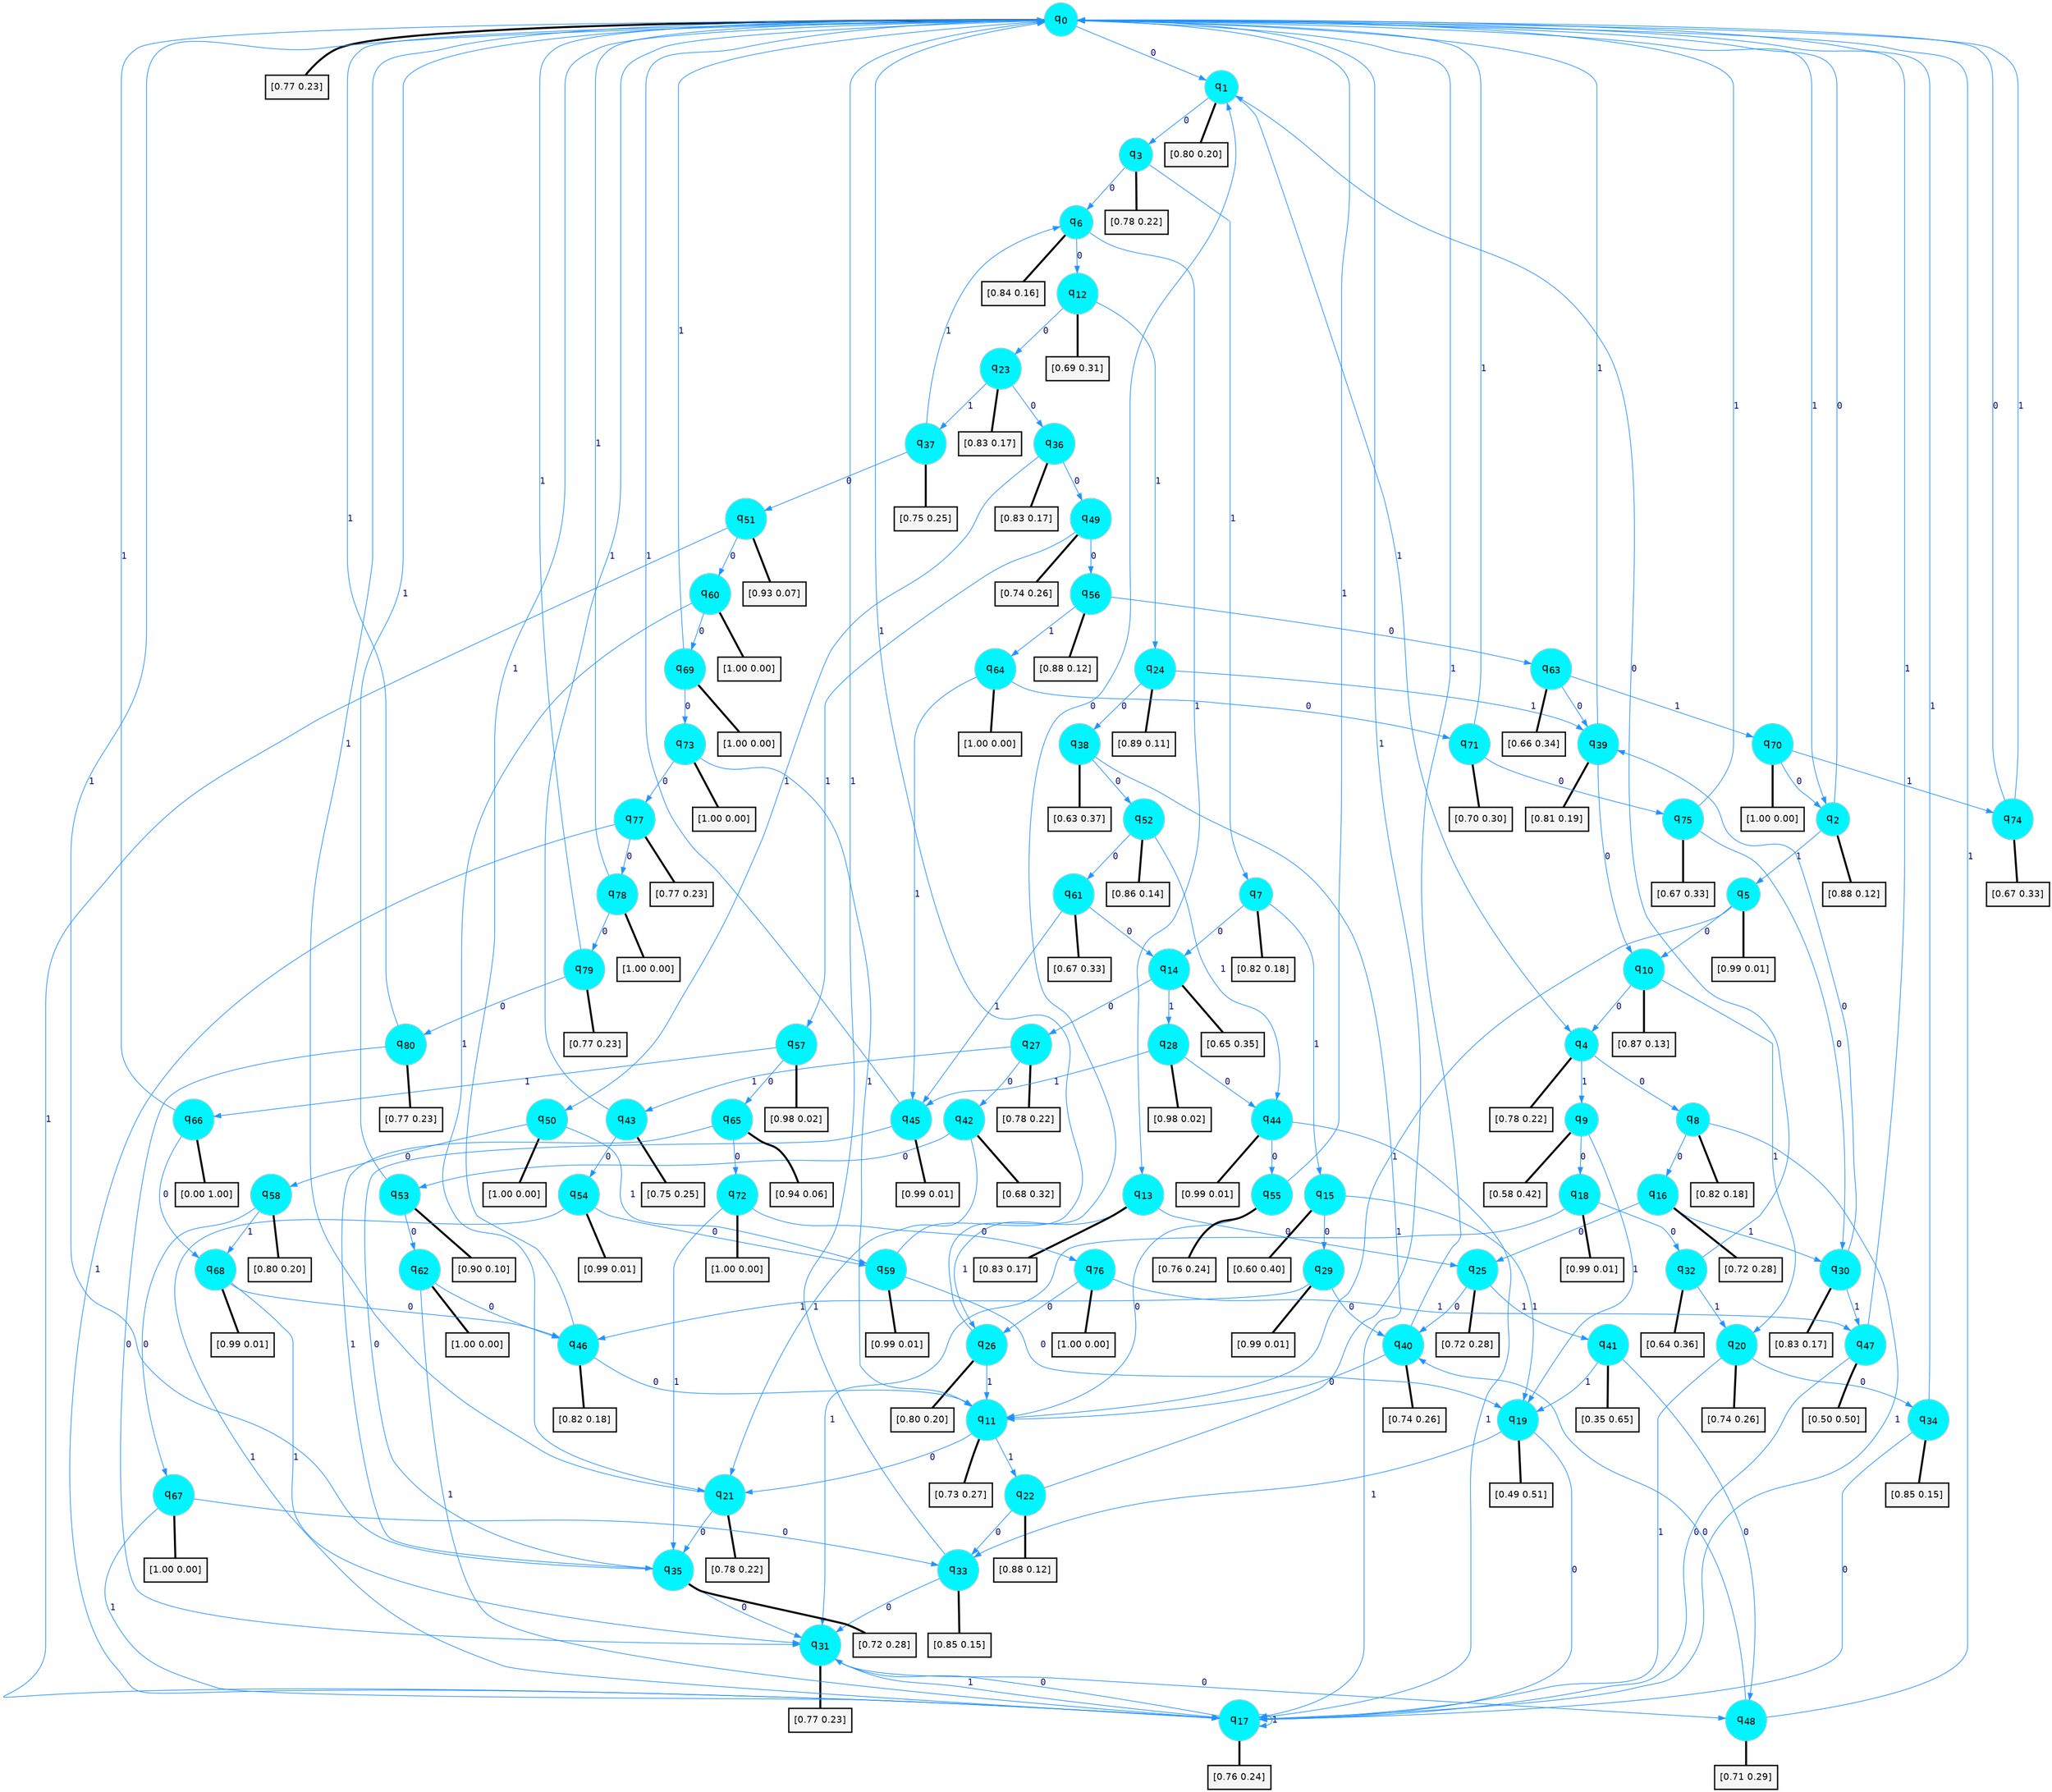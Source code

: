 digraph G {
graph [
bgcolor=transparent, dpi=300, rankdir=TD, size="40,25"];
node [
color=gray, fillcolor=turquoise1, fontcolor=black, fontname=Helvetica, fontsize=16, fontweight=bold, shape=circle, style=filled];
edge [
arrowsize=1, color=dodgerblue1, fontcolor=midnightblue, fontname=courier, fontweight=bold, penwidth=1, style=solid, weight=20];
0[label=<q<SUB>0</SUB>>];
1[label=<q<SUB>1</SUB>>];
2[label=<q<SUB>2</SUB>>];
3[label=<q<SUB>3</SUB>>];
4[label=<q<SUB>4</SUB>>];
5[label=<q<SUB>5</SUB>>];
6[label=<q<SUB>6</SUB>>];
7[label=<q<SUB>7</SUB>>];
8[label=<q<SUB>8</SUB>>];
9[label=<q<SUB>9</SUB>>];
10[label=<q<SUB>10</SUB>>];
11[label=<q<SUB>11</SUB>>];
12[label=<q<SUB>12</SUB>>];
13[label=<q<SUB>13</SUB>>];
14[label=<q<SUB>14</SUB>>];
15[label=<q<SUB>15</SUB>>];
16[label=<q<SUB>16</SUB>>];
17[label=<q<SUB>17</SUB>>];
18[label=<q<SUB>18</SUB>>];
19[label=<q<SUB>19</SUB>>];
20[label=<q<SUB>20</SUB>>];
21[label=<q<SUB>21</SUB>>];
22[label=<q<SUB>22</SUB>>];
23[label=<q<SUB>23</SUB>>];
24[label=<q<SUB>24</SUB>>];
25[label=<q<SUB>25</SUB>>];
26[label=<q<SUB>26</SUB>>];
27[label=<q<SUB>27</SUB>>];
28[label=<q<SUB>28</SUB>>];
29[label=<q<SUB>29</SUB>>];
30[label=<q<SUB>30</SUB>>];
31[label=<q<SUB>31</SUB>>];
32[label=<q<SUB>32</SUB>>];
33[label=<q<SUB>33</SUB>>];
34[label=<q<SUB>34</SUB>>];
35[label=<q<SUB>35</SUB>>];
36[label=<q<SUB>36</SUB>>];
37[label=<q<SUB>37</SUB>>];
38[label=<q<SUB>38</SUB>>];
39[label=<q<SUB>39</SUB>>];
40[label=<q<SUB>40</SUB>>];
41[label=<q<SUB>41</SUB>>];
42[label=<q<SUB>42</SUB>>];
43[label=<q<SUB>43</SUB>>];
44[label=<q<SUB>44</SUB>>];
45[label=<q<SUB>45</SUB>>];
46[label=<q<SUB>46</SUB>>];
47[label=<q<SUB>47</SUB>>];
48[label=<q<SUB>48</SUB>>];
49[label=<q<SUB>49</SUB>>];
50[label=<q<SUB>50</SUB>>];
51[label=<q<SUB>51</SUB>>];
52[label=<q<SUB>52</SUB>>];
53[label=<q<SUB>53</SUB>>];
54[label=<q<SUB>54</SUB>>];
55[label=<q<SUB>55</SUB>>];
56[label=<q<SUB>56</SUB>>];
57[label=<q<SUB>57</SUB>>];
58[label=<q<SUB>58</SUB>>];
59[label=<q<SUB>59</SUB>>];
60[label=<q<SUB>60</SUB>>];
61[label=<q<SUB>61</SUB>>];
62[label=<q<SUB>62</SUB>>];
63[label=<q<SUB>63</SUB>>];
64[label=<q<SUB>64</SUB>>];
65[label=<q<SUB>65</SUB>>];
66[label=<q<SUB>66</SUB>>];
67[label=<q<SUB>67</SUB>>];
68[label=<q<SUB>68</SUB>>];
69[label=<q<SUB>69</SUB>>];
70[label=<q<SUB>70</SUB>>];
71[label=<q<SUB>71</SUB>>];
72[label=<q<SUB>72</SUB>>];
73[label=<q<SUB>73</SUB>>];
74[label=<q<SUB>74</SUB>>];
75[label=<q<SUB>75</SUB>>];
76[label=<q<SUB>76</SUB>>];
77[label=<q<SUB>77</SUB>>];
78[label=<q<SUB>78</SUB>>];
79[label=<q<SUB>79</SUB>>];
80[label=<q<SUB>80</SUB>>];
81[label="[0.77 0.23]", shape=box,fontcolor=black, fontname=Helvetica, fontsize=14, penwidth=2, fillcolor=whitesmoke,color=black];
82[label="[0.80 0.20]", shape=box,fontcolor=black, fontname=Helvetica, fontsize=14, penwidth=2, fillcolor=whitesmoke,color=black];
83[label="[0.88 0.12]", shape=box,fontcolor=black, fontname=Helvetica, fontsize=14, penwidth=2, fillcolor=whitesmoke,color=black];
84[label="[0.78 0.22]", shape=box,fontcolor=black, fontname=Helvetica, fontsize=14, penwidth=2, fillcolor=whitesmoke,color=black];
85[label="[0.78 0.22]", shape=box,fontcolor=black, fontname=Helvetica, fontsize=14, penwidth=2, fillcolor=whitesmoke,color=black];
86[label="[0.99 0.01]", shape=box,fontcolor=black, fontname=Helvetica, fontsize=14, penwidth=2, fillcolor=whitesmoke,color=black];
87[label="[0.84 0.16]", shape=box,fontcolor=black, fontname=Helvetica, fontsize=14, penwidth=2, fillcolor=whitesmoke,color=black];
88[label="[0.82 0.18]", shape=box,fontcolor=black, fontname=Helvetica, fontsize=14, penwidth=2, fillcolor=whitesmoke,color=black];
89[label="[0.82 0.18]", shape=box,fontcolor=black, fontname=Helvetica, fontsize=14, penwidth=2, fillcolor=whitesmoke,color=black];
90[label="[0.58 0.42]", shape=box,fontcolor=black, fontname=Helvetica, fontsize=14, penwidth=2, fillcolor=whitesmoke,color=black];
91[label="[0.87 0.13]", shape=box,fontcolor=black, fontname=Helvetica, fontsize=14, penwidth=2, fillcolor=whitesmoke,color=black];
92[label="[0.73 0.27]", shape=box,fontcolor=black, fontname=Helvetica, fontsize=14, penwidth=2, fillcolor=whitesmoke,color=black];
93[label="[0.69 0.31]", shape=box,fontcolor=black, fontname=Helvetica, fontsize=14, penwidth=2, fillcolor=whitesmoke,color=black];
94[label="[0.83 0.17]", shape=box,fontcolor=black, fontname=Helvetica, fontsize=14, penwidth=2, fillcolor=whitesmoke,color=black];
95[label="[0.65 0.35]", shape=box,fontcolor=black, fontname=Helvetica, fontsize=14, penwidth=2, fillcolor=whitesmoke,color=black];
96[label="[0.60 0.40]", shape=box,fontcolor=black, fontname=Helvetica, fontsize=14, penwidth=2, fillcolor=whitesmoke,color=black];
97[label="[0.72 0.28]", shape=box,fontcolor=black, fontname=Helvetica, fontsize=14, penwidth=2, fillcolor=whitesmoke,color=black];
98[label="[0.76 0.24]", shape=box,fontcolor=black, fontname=Helvetica, fontsize=14, penwidth=2, fillcolor=whitesmoke,color=black];
99[label="[0.99 0.01]", shape=box,fontcolor=black, fontname=Helvetica, fontsize=14, penwidth=2, fillcolor=whitesmoke,color=black];
100[label="[0.49 0.51]", shape=box,fontcolor=black, fontname=Helvetica, fontsize=14, penwidth=2, fillcolor=whitesmoke,color=black];
101[label="[0.74 0.26]", shape=box,fontcolor=black, fontname=Helvetica, fontsize=14, penwidth=2, fillcolor=whitesmoke,color=black];
102[label="[0.78 0.22]", shape=box,fontcolor=black, fontname=Helvetica, fontsize=14, penwidth=2, fillcolor=whitesmoke,color=black];
103[label="[0.88 0.12]", shape=box,fontcolor=black, fontname=Helvetica, fontsize=14, penwidth=2, fillcolor=whitesmoke,color=black];
104[label="[0.83 0.17]", shape=box,fontcolor=black, fontname=Helvetica, fontsize=14, penwidth=2, fillcolor=whitesmoke,color=black];
105[label="[0.89 0.11]", shape=box,fontcolor=black, fontname=Helvetica, fontsize=14, penwidth=2, fillcolor=whitesmoke,color=black];
106[label="[0.72 0.28]", shape=box,fontcolor=black, fontname=Helvetica, fontsize=14, penwidth=2, fillcolor=whitesmoke,color=black];
107[label="[0.80 0.20]", shape=box,fontcolor=black, fontname=Helvetica, fontsize=14, penwidth=2, fillcolor=whitesmoke,color=black];
108[label="[0.78 0.22]", shape=box,fontcolor=black, fontname=Helvetica, fontsize=14, penwidth=2, fillcolor=whitesmoke,color=black];
109[label="[0.98 0.02]", shape=box,fontcolor=black, fontname=Helvetica, fontsize=14, penwidth=2, fillcolor=whitesmoke,color=black];
110[label="[0.99 0.01]", shape=box,fontcolor=black, fontname=Helvetica, fontsize=14, penwidth=2, fillcolor=whitesmoke,color=black];
111[label="[0.83 0.17]", shape=box,fontcolor=black, fontname=Helvetica, fontsize=14, penwidth=2, fillcolor=whitesmoke,color=black];
112[label="[0.77 0.23]", shape=box,fontcolor=black, fontname=Helvetica, fontsize=14, penwidth=2, fillcolor=whitesmoke,color=black];
113[label="[0.64 0.36]", shape=box,fontcolor=black, fontname=Helvetica, fontsize=14, penwidth=2, fillcolor=whitesmoke,color=black];
114[label="[0.85 0.15]", shape=box,fontcolor=black, fontname=Helvetica, fontsize=14, penwidth=2, fillcolor=whitesmoke,color=black];
115[label="[0.85 0.15]", shape=box,fontcolor=black, fontname=Helvetica, fontsize=14, penwidth=2, fillcolor=whitesmoke,color=black];
116[label="[0.72 0.28]", shape=box,fontcolor=black, fontname=Helvetica, fontsize=14, penwidth=2, fillcolor=whitesmoke,color=black];
117[label="[0.83 0.17]", shape=box,fontcolor=black, fontname=Helvetica, fontsize=14, penwidth=2, fillcolor=whitesmoke,color=black];
118[label="[0.75 0.25]", shape=box,fontcolor=black, fontname=Helvetica, fontsize=14, penwidth=2, fillcolor=whitesmoke,color=black];
119[label="[0.63 0.37]", shape=box,fontcolor=black, fontname=Helvetica, fontsize=14, penwidth=2, fillcolor=whitesmoke,color=black];
120[label="[0.81 0.19]", shape=box,fontcolor=black, fontname=Helvetica, fontsize=14, penwidth=2, fillcolor=whitesmoke,color=black];
121[label="[0.74 0.26]", shape=box,fontcolor=black, fontname=Helvetica, fontsize=14, penwidth=2, fillcolor=whitesmoke,color=black];
122[label="[0.35 0.65]", shape=box,fontcolor=black, fontname=Helvetica, fontsize=14, penwidth=2, fillcolor=whitesmoke,color=black];
123[label="[0.68 0.32]", shape=box,fontcolor=black, fontname=Helvetica, fontsize=14, penwidth=2, fillcolor=whitesmoke,color=black];
124[label="[0.75 0.25]", shape=box,fontcolor=black, fontname=Helvetica, fontsize=14, penwidth=2, fillcolor=whitesmoke,color=black];
125[label="[0.99 0.01]", shape=box,fontcolor=black, fontname=Helvetica, fontsize=14, penwidth=2, fillcolor=whitesmoke,color=black];
126[label="[0.99 0.01]", shape=box,fontcolor=black, fontname=Helvetica, fontsize=14, penwidth=2, fillcolor=whitesmoke,color=black];
127[label="[0.82 0.18]", shape=box,fontcolor=black, fontname=Helvetica, fontsize=14, penwidth=2, fillcolor=whitesmoke,color=black];
128[label="[0.50 0.50]", shape=box,fontcolor=black, fontname=Helvetica, fontsize=14, penwidth=2, fillcolor=whitesmoke,color=black];
129[label="[0.71 0.29]", shape=box,fontcolor=black, fontname=Helvetica, fontsize=14, penwidth=2, fillcolor=whitesmoke,color=black];
130[label="[0.74 0.26]", shape=box,fontcolor=black, fontname=Helvetica, fontsize=14, penwidth=2, fillcolor=whitesmoke,color=black];
131[label="[1.00 0.00]", shape=box,fontcolor=black, fontname=Helvetica, fontsize=14, penwidth=2, fillcolor=whitesmoke,color=black];
132[label="[0.93 0.07]", shape=box,fontcolor=black, fontname=Helvetica, fontsize=14, penwidth=2, fillcolor=whitesmoke,color=black];
133[label="[0.86 0.14]", shape=box,fontcolor=black, fontname=Helvetica, fontsize=14, penwidth=2, fillcolor=whitesmoke,color=black];
134[label="[0.90 0.10]", shape=box,fontcolor=black, fontname=Helvetica, fontsize=14, penwidth=2, fillcolor=whitesmoke,color=black];
135[label="[0.99 0.01]", shape=box,fontcolor=black, fontname=Helvetica, fontsize=14, penwidth=2, fillcolor=whitesmoke,color=black];
136[label="[0.76 0.24]", shape=box,fontcolor=black, fontname=Helvetica, fontsize=14, penwidth=2, fillcolor=whitesmoke,color=black];
137[label="[0.88 0.12]", shape=box,fontcolor=black, fontname=Helvetica, fontsize=14, penwidth=2, fillcolor=whitesmoke,color=black];
138[label="[0.98 0.02]", shape=box,fontcolor=black, fontname=Helvetica, fontsize=14, penwidth=2, fillcolor=whitesmoke,color=black];
139[label="[0.80 0.20]", shape=box,fontcolor=black, fontname=Helvetica, fontsize=14, penwidth=2, fillcolor=whitesmoke,color=black];
140[label="[0.99 0.01]", shape=box,fontcolor=black, fontname=Helvetica, fontsize=14, penwidth=2, fillcolor=whitesmoke,color=black];
141[label="[1.00 0.00]", shape=box,fontcolor=black, fontname=Helvetica, fontsize=14, penwidth=2, fillcolor=whitesmoke,color=black];
142[label="[0.67 0.33]", shape=box,fontcolor=black, fontname=Helvetica, fontsize=14, penwidth=2, fillcolor=whitesmoke,color=black];
143[label="[1.00 0.00]", shape=box,fontcolor=black, fontname=Helvetica, fontsize=14, penwidth=2, fillcolor=whitesmoke,color=black];
144[label="[0.66 0.34]", shape=box,fontcolor=black, fontname=Helvetica, fontsize=14, penwidth=2, fillcolor=whitesmoke,color=black];
145[label="[1.00 0.00]", shape=box,fontcolor=black, fontname=Helvetica, fontsize=14, penwidth=2, fillcolor=whitesmoke,color=black];
146[label="[0.94 0.06]", shape=box,fontcolor=black, fontname=Helvetica, fontsize=14, penwidth=2, fillcolor=whitesmoke,color=black];
147[label="[0.00 1.00]", shape=box,fontcolor=black, fontname=Helvetica, fontsize=14, penwidth=2, fillcolor=whitesmoke,color=black];
148[label="[1.00 0.00]", shape=box,fontcolor=black, fontname=Helvetica, fontsize=14, penwidth=2, fillcolor=whitesmoke,color=black];
149[label="[0.99 0.01]", shape=box,fontcolor=black, fontname=Helvetica, fontsize=14, penwidth=2, fillcolor=whitesmoke,color=black];
150[label="[1.00 0.00]", shape=box,fontcolor=black, fontname=Helvetica, fontsize=14, penwidth=2, fillcolor=whitesmoke,color=black];
151[label="[1.00 0.00]", shape=box,fontcolor=black, fontname=Helvetica, fontsize=14, penwidth=2, fillcolor=whitesmoke,color=black];
152[label="[0.70 0.30]", shape=box,fontcolor=black, fontname=Helvetica, fontsize=14, penwidth=2, fillcolor=whitesmoke,color=black];
153[label="[1.00 0.00]", shape=box,fontcolor=black, fontname=Helvetica, fontsize=14, penwidth=2, fillcolor=whitesmoke,color=black];
154[label="[1.00 0.00]", shape=box,fontcolor=black, fontname=Helvetica, fontsize=14, penwidth=2, fillcolor=whitesmoke,color=black];
155[label="[0.67 0.33]", shape=box,fontcolor=black, fontname=Helvetica, fontsize=14, penwidth=2, fillcolor=whitesmoke,color=black];
156[label="[0.67 0.33]", shape=box,fontcolor=black, fontname=Helvetica, fontsize=14, penwidth=2, fillcolor=whitesmoke,color=black];
157[label="[1.00 0.00]", shape=box,fontcolor=black, fontname=Helvetica, fontsize=14, penwidth=2, fillcolor=whitesmoke,color=black];
158[label="[0.77 0.23]", shape=box,fontcolor=black, fontname=Helvetica, fontsize=14, penwidth=2, fillcolor=whitesmoke,color=black];
159[label="[1.00 0.00]", shape=box,fontcolor=black, fontname=Helvetica, fontsize=14, penwidth=2, fillcolor=whitesmoke,color=black];
160[label="[0.77 0.23]", shape=box,fontcolor=black, fontname=Helvetica, fontsize=14, penwidth=2, fillcolor=whitesmoke,color=black];
161[label="[0.77 0.23]", shape=box,fontcolor=black, fontname=Helvetica, fontsize=14, penwidth=2, fillcolor=whitesmoke,color=black];
0->1 [label=0];
0->2 [label=1];
0->81 [arrowhead=none, penwidth=3,color=black];
1->3 [label=0];
1->4 [label=1];
1->82 [arrowhead=none, penwidth=3,color=black];
2->0 [label=0];
2->5 [label=1];
2->83 [arrowhead=none, penwidth=3,color=black];
3->6 [label=0];
3->7 [label=1];
3->84 [arrowhead=none, penwidth=3,color=black];
4->8 [label=0];
4->9 [label=1];
4->85 [arrowhead=none, penwidth=3,color=black];
5->10 [label=0];
5->11 [label=1];
5->86 [arrowhead=none, penwidth=3,color=black];
6->12 [label=0];
6->13 [label=1];
6->87 [arrowhead=none, penwidth=3,color=black];
7->14 [label=0];
7->15 [label=1];
7->88 [arrowhead=none, penwidth=3,color=black];
8->16 [label=0];
8->17 [label=1];
8->89 [arrowhead=none, penwidth=3,color=black];
9->18 [label=0];
9->19 [label=1];
9->90 [arrowhead=none, penwidth=3,color=black];
10->4 [label=0];
10->20 [label=1];
10->91 [arrowhead=none, penwidth=3,color=black];
11->21 [label=0];
11->22 [label=1];
11->92 [arrowhead=none, penwidth=3,color=black];
12->23 [label=0];
12->24 [label=1];
12->93 [arrowhead=none, penwidth=3,color=black];
13->25 [label=0];
13->26 [label=1];
13->94 [arrowhead=none, penwidth=3,color=black];
14->27 [label=0];
14->28 [label=1];
14->95 [arrowhead=none, penwidth=3,color=black];
15->29 [label=0];
15->19 [label=1];
15->96 [arrowhead=none, penwidth=3,color=black];
16->25 [label=0];
16->30 [label=1];
16->97 [arrowhead=none, penwidth=3,color=black];
17->31 [label=0];
17->17 [label=1];
17->98 [arrowhead=none, penwidth=3,color=black];
18->32 [label=0];
18->31 [label=1];
18->99 [arrowhead=none, penwidth=3,color=black];
19->17 [label=0];
19->33 [label=1];
19->100 [arrowhead=none, penwidth=3,color=black];
20->34 [label=0];
20->17 [label=1];
20->101 [arrowhead=none, penwidth=3,color=black];
21->35 [label=0];
21->0 [label=1];
21->102 [arrowhead=none, penwidth=3,color=black];
22->33 [label=0];
22->0 [label=1];
22->103 [arrowhead=none, penwidth=3,color=black];
23->36 [label=0];
23->37 [label=1];
23->104 [arrowhead=none, penwidth=3,color=black];
24->38 [label=0];
24->39 [label=1];
24->105 [arrowhead=none, penwidth=3,color=black];
25->40 [label=0];
25->41 [label=1];
25->106 [arrowhead=none, penwidth=3,color=black];
26->1 [label=0];
26->11 [label=1];
26->107 [arrowhead=none, penwidth=3,color=black];
27->42 [label=0];
27->43 [label=1];
27->108 [arrowhead=none, penwidth=3,color=black];
28->44 [label=0];
28->45 [label=1];
28->109 [arrowhead=none, penwidth=3,color=black];
29->40 [label=0];
29->46 [label=1];
29->110 [arrowhead=none, penwidth=3,color=black];
30->39 [label=0];
30->47 [label=1];
30->111 [arrowhead=none, penwidth=3,color=black];
31->48 [label=0];
31->17 [label=1];
31->112 [arrowhead=none, penwidth=3,color=black];
32->1 [label=0];
32->20 [label=1];
32->113 [arrowhead=none, penwidth=3,color=black];
33->31 [label=0];
33->0 [label=1];
33->114 [arrowhead=none, penwidth=3,color=black];
34->17 [label=0];
34->0 [label=1];
34->115 [arrowhead=none, penwidth=3,color=black];
35->31 [label=0];
35->0 [label=1];
35->116 [arrowhead=none, penwidth=3,color=black];
36->49 [label=0];
36->50 [label=1];
36->117 [arrowhead=none, penwidth=3,color=black];
37->51 [label=0];
37->6 [label=1];
37->118 [arrowhead=none, penwidth=3,color=black];
38->52 [label=0];
38->17 [label=1];
38->119 [arrowhead=none, penwidth=3,color=black];
39->10 [label=0];
39->0 [label=1];
39->120 [arrowhead=none, penwidth=3,color=black];
40->11 [label=0];
40->0 [label=1];
40->121 [arrowhead=none, penwidth=3,color=black];
41->48 [label=0];
41->19 [label=1];
41->122 [arrowhead=none, penwidth=3,color=black];
42->53 [label=0];
42->21 [label=1];
42->123 [arrowhead=none, penwidth=3,color=black];
43->54 [label=0];
43->0 [label=1];
43->124 [arrowhead=none, penwidth=3,color=black];
44->55 [label=0];
44->17 [label=1];
44->125 [arrowhead=none, penwidth=3,color=black];
45->35 [label=0];
45->0 [label=1];
45->126 [arrowhead=none, penwidth=3,color=black];
46->11 [label=0];
46->0 [label=1];
46->127 [arrowhead=none, penwidth=3,color=black];
47->17 [label=0];
47->0 [label=1];
47->128 [arrowhead=none, penwidth=3,color=black];
48->40 [label=0];
48->0 [label=1];
48->129 [arrowhead=none, penwidth=3,color=black];
49->56 [label=0];
49->57 [label=1];
49->130 [arrowhead=none, penwidth=3,color=black];
50->58 [label=0];
50->59 [label=1];
50->131 [arrowhead=none, penwidth=3,color=black];
51->60 [label=0];
51->17 [label=1];
51->132 [arrowhead=none, penwidth=3,color=black];
52->61 [label=0];
52->44 [label=1];
52->133 [arrowhead=none, penwidth=3,color=black];
53->62 [label=0];
53->0 [label=1];
53->134 [arrowhead=none, penwidth=3,color=black];
54->59 [label=0];
54->17 [label=1];
54->135 [arrowhead=none, penwidth=3,color=black];
55->11 [label=0];
55->0 [label=1];
55->136 [arrowhead=none, penwidth=3,color=black];
56->63 [label=0];
56->64 [label=1];
56->137 [arrowhead=none, penwidth=3,color=black];
57->65 [label=0];
57->66 [label=1];
57->138 [arrowhead=none, penwidth=3,color=black];
58->67 [label=0];
58->68 [label=1];
58->139 [arrowhead=none, penwidth=3,color=black];
59->19 [label=0];
59->0 [label=1];
59->140 [arrowhead=none, penwidth=3,color=black];
60->69 [label=0];
60->21 [label=1];
60->141 [arrowhead=none, penwidth=3,color=black];
61->14 [label=0];
61->45 [label=1];
61->142 [arrowhead=none, penwidth=3,color=black];
62->46 [label=0];
62->17 [label=1];
62->143 [arrowhead=none, penwidth=3,color=black];
63->39 [label=0];
63->70 [label=1];
63->144 [arrowhead=none, penwidth=3,color=black];
64->71 [label=0];
64->45 [label=1];
64->145 [arrowhead=none, penwidth=3,color=black];
65->72 [label=0];
65->35 [label=1];
65->146 [arrowhead=none, penwidth=3,color=black];
66->68 [label=0];
66->0 [label=1];
66->147 [arrowhead=none, penwidth=3,color=black];
67->33 [label=0];
67->17 [label=1];
67->148 [arrowhead=none, penwidth=3,color=black];
68->46 [label=0];
68->31 [label=1];
68->149 [arrowhead=none, penwidth=3,color=black];
69->73 [label=0];
69->0 [label=1];
69->150 [arrowhead=none, penwidth=3,color=black];
70->2 [label=0];
70->74 [label=1];
70->151 [arrowhead=none, penwidth=3,color=black];
71->75 [label=0];
71->0 [label=1];
71->152 [arrowhead=none, penwidth=3,color=black];
72->76 [label=0];
72->35 [label=1];
72->153 [arrowhead=none, penwidth=3,color=black];
73->77 [label=0];
73->11 [label=1];
73->154 [arrowhead=none, penwidth=3,color=black];
74->0 [label=0];
74->0 [label=1];
74->155 [arrowhead=none, penwidth=3,color=black];
75->30 [label=0];
75->0 [label=1];
75->156 [arrowhead=none, penwidth=3,color=black];
76->26 [label=0];
76->47 [label=1];
76->157 [arrowhead=none, penwidth=3,color=black];
77->78 [label=0];
77->17 [label=1];
77->158 [arrowhead=none, penwidth=3,color=black];
78->79 [label=0];
78->0 [label=1];
78->159 [arrowhead=none, penwidth=3,color=black];
79->80 [label=0];
79->0 [label=1];
79->160 [arrowhead=none, penwidth=3,color=black];
80->31 [label=0];
80->0 [label=1];
80->161 [arrowhead=none, penwidth=3,color=black];
}

